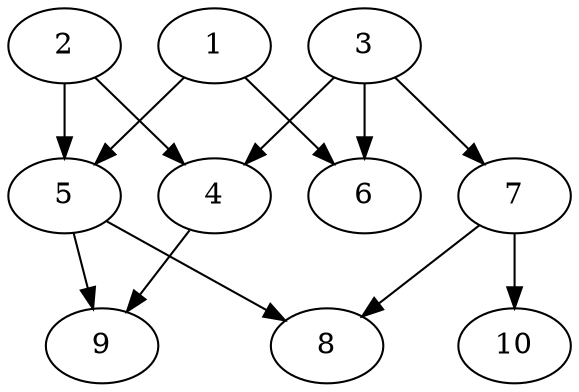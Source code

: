 // DAG automatically generated by daggen at Thu Oct  3 13:58:04 2019
// ./daggen --dot -n 10 --ccr 0.5 --fat 0.9 --regular 0.5 --density 0.5 --mindata 5242880 --maxdata 52428800 
digraph G {
  1 [size="89010176", alpha="0.13", expect_size="44505088"] 
  1 -> 5 [size ="44505088"]
  1 -> 6 [size ="44505088"]
  2 [size="46155776", alpha="0.09", expect_size="23077888"] 
  2 -> 4 [size ="23077888"]
  2 -> 5 [size ="23077888"]
  3 [size="92497920", alpha="0.10", expect_size="46248960"] 
  3 -> 4 [size ="46248960"]
  3 -> 6 [size ="46248960"]
  3 -> 7 [size ="46248960"]
  4 [size="84498432", alpha="0.14", expect_size="42249216"] 
  4 -> 9 [size ="42249216"]
  5 [size="21311488", alpha="0.11", expect_size="10655744"] 
  5 -> 8 [size ="10655744"]
  5 -> 9 [size ="10655744"]
  6 [size="68806656", alpha="0.13", expect_size="34403328"] 
  7 [size="20910080", alpha="0.07", expect_size="10455040"] 
  7 -> 8 [size ="10455040"]
  7 -> 10 [size ="10455040"]
  8 [size="78483456", alpha="0.00", expect_size="39241728"] 
  9 [size="70285312", alpha="0.11", expect_size="35142656"] 
  10 [size="38182912", alpha="0.13", expect_size="19091456"] 
}
